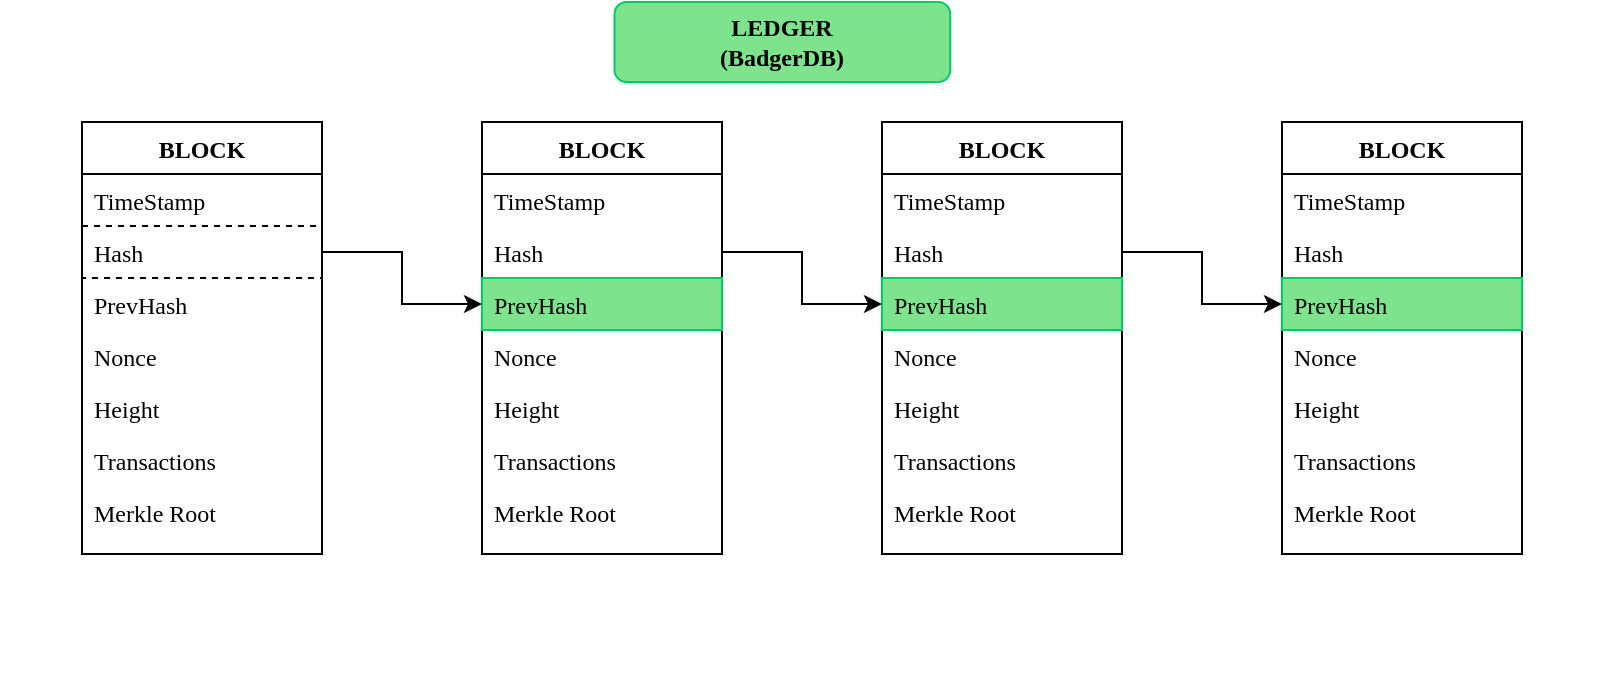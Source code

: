 <mxfile version="13.7.9" type="device"><diagram id="bd2wy5xtXNpXuPsEM4nP" name="Page-1"><mxGraphModel dx="1038" dy="548" grid="1" gridSize="10" guides="1" tooltips="1" connect="1" arrows="1" fold="1" page="1" pageScale="1" pageWidth="827" pageHeight="1169" math="0" shadow="0"><root><mxCell id="0"/><mxCell id="1" parent="0"/><mxCell id="1hjqW6JO5gmX_kH-NTra-1" value="" style="group;dashed=1;dashPattern=1 1;strokeColor=#fff;" vertex="1" connectable="0" parent="1"><mxGeometry x="40" y="40" width="800" height="340" as="geometry"/></mxCell><mxCell id="1hjqW6JO5gmX_kH-NTra-2" value="" style="group;strokeColor=#FFFFFF;strokeWidth=1;" vertex="1" connectable="0" parent="1hjqW6JO5gmX_kH-NTra-1"><mxGeometry x="10" width="790" height="340" as="geometry"/></mxCell><mxCell id="1hjqW6JO5gmX_kH-NTra-3" value="" style="rounded=0;whiteSpace=wrap;html=1;fillColor=none;gradientColor=#ffffff;fontFamily=Tahoma;fontColor=none;strokeWidth=1;strokeColor=#FFFFFF;" vertex="1" parent="1hjqW6JO5gmX_kH-NTra-2"><mxGeometry y="20" width="790" height="320" as="geometry"/></mxCell><mxCell id="1hjqW6JO5gmX_kH-NTra-4" value="&lt;b&gt;LEDGER&lt;br&gt;(BadgerDB)&lt;br&gt;&lt;/b&gt;" style="rounded=1;whiteSpace=wrap;html=1;fontFamily=Tahoma;fillColor=#7DE38D;strokeColor=#00CC66;" vertex="1" parent="1hjqW6JO5gmX_kH-NTra-2"><mxGeometry x="296.25" width="167.875" height="40" as="geometry"/></mxCell><mxCell id="1hjqW6JO5gmX_kH-NTra-5" value="BLOCK" style="swimlane;fontStyle=1;childLayout=stackLayout;horizontal=1;startSize=26;horizontalStack=0;resizeParent=1;resizeParentMax=0;resizeLast=0;collapsible=1;marginBottom=0;fontFamily=Tahoma;" vertex="1" parent="1hjqW6JO5gmX_kH-NTra-1"><mxGeometry x="40" y="60" width="120" height="216" as="geometry"/></mxCell><mxCell id="1hjqW6JO5gmX_kH-NTra-6" value="TimeStamp" style="text;strokeColor=none;fillColor=none;align=left;verticalAlign=top;spacingLeft=4;spacingRight=4;overflow=hidden;rotatable=0;points=[[0,0.5],[1,0.5]];portConstraint=eastwest;fontFamily=Tahoma;" vertex="1" parent="1hjqW6JO5gmX_kH-NTra-5"><mxGeometry y="26" width="120" height="26" as="geometry"/></mxCell><mxCell id="1hjqW6JO5gmX_kH-NTra-7" value="Hash" style="text;fillColor=none;align=left;verticalAlign=top;spacingLeft=4;spacingRight=4;overflow=hidden;rotatable=0;points=[[0,0.5],[1,0.5]];portConstraint=eastwest;fontFamily=Tahoma;strokeColor=#000000;dashed=1;" vertex="1" parent="1hjqW6JO5gmX_kH-NTra-5"><mxGeometry y="52" width="120" height="26" as="geometry"/></mxCell><mxCell id="1hjqW6JO5gmX_kH-NTra-8" value="PrevHash" style="text;strokeColor=none;fillColor=none;align=left;verticalAlign=top;spacingLeft=4;spacingRight=4;overflow=hidden;rotatable=0;points=[[0,0.5],[1,0.5]];portConstraint=eastwest;fontFamily=Tahoma;" vertex="1" parent="1hjqW6JO5gmX_kH-NTra-5"><mxGeometry y="78" width="120" height="26" as="geometry"/></mxCell><mxCell id="1hjqW6JO5gmX_kH-NTra-9" value="Nonce" style="text;strokeColor=none;fillColor=none;align=left;verticalAlign=top;spacingLeft=4;spacingRight=4;overflow=hidden;rotatable=0;points=[[0,0.5],[1,0.5]];portConstraint=eastwest;fontFamily=Tahoma;" vertex="1" parent="1hjqW6JO5gmX_kH-NTra-5"><mxGeometry y="104" width="120" height="26" as="geometry"/></mxCell><mxCell id="1hjqW6JO5gmX_kH-NTra-10" value="Height" style="text;strokeColor=none;fillColor=none;align=left;verticalAlign=top;spacingLeft=4;spacingRight=4;overflow=hidden;rotatable=0;points=[[0,0.5],[1,0.5]];portConstraint=eastwest;fontFamily=Tahoma;" vertex="1" parent="1hjqW6JO5gmX_kH-NTra-5"><mxGeometry y="130" width="120" height="26" as="geometry"/></mxCell><mxCell id="1hjqW6JO5gmX_kH-NTra-11" value="Transactions" style="text;strokeColor=none;fillColor=none;align=left;verticalAlign=top;spacingLeft=4;spacingRight=4;overflow=hidden;rotatable=0;points=[[0,0.5],[1,0.5]];portConstraint=eastwest;fontFamily=Tahoma;" vertex="1" parent="1hjqW6JO5gmX_kH-NTra-5"><mxGeometry y="156" width="120" height="26" as="geometry"/></mxCell><mxCell id="1hjqW6JO5gmX_kH-NTra-12" value="Merkle Root" style="text;strokeColor=none;fillColor=none;align=left;verticalAlign=top;spacingLeft=4;spacingRight=4;overflow=hidden;rotatable=0;points=[[0,0.5],[1,0.5]];portConstraint=eastwest;fontFamily=Tahoma;" vertex="1" parent="1hjqW6JO5gmX_kH-NTra-5"><mxGeometry y="182" width="120" height="26" as="geometry"/></mxCell><mxCell id="1hjqW6JO5gmX_kH-NTra-13" value="&#10;&#10;&#10;&#10;" style="text;strokeColor=none;fillColor=none;align=left;verticalAlign=top;spacingLeft=4;spacingRight=4;overflow=hidden;rotatable=0;points=[[0,0.5],[1,0.5]];portConstraint=eastwest;fontFamily=Tahoma;" vertex="1" parent="1hjqW6JO5gmX_kH-NTra-5"><mxGeometry y="208" width="120" height="8" as="geometry"/></mxCell><mxCell id="1hjqW6JO5gmX_kH-NTra-14" value="BLOCK" style="swimlane;fontStyle=1;childLayout=stackLayout;horizontal=1;startSize=26;horizontalStack=0;resizeParent=1;resizeParentMax=0;resizeLast=0;collapsible=1;marginBottom=0;fontFamily=Tahoma;" vertex="1" parent="1hjqW6JO5gmX_kH-NTra-1"><mxGeometry x="240" y="60" width="120" height="216" as="geometry"/></mxCell><mxCell id="1hjqW6JO5gmX_kH-NTra-15" value="TimeStamp" style="text;strokeColor=none;fillColor=none;align=left;verticalAlign=top;spacingLeft=4;spacingRight=4;overflow=hidden;rotatable=0;points=[[0,0.5],[1,0.5]];portConstraint=eastwest;fontFamily=Tahoma;" vertex="1" parent="1hjqW6JO5gmX_kH-NTra-14"><mxGeometry y="26" width="120" height="26" as="geometry"/></mxCell><mxCell id="1hjqW6JO5gmX_kH-NTra-16" value="Hash" style="text;fillColor=none;align=left;verticalAlign=top;spacingLeft=4;spacingRight=4;overflow=hidden;rotatable=0;points=[[0,0.5],[1,0.5]];portConstraint=eastwest;fontFamily=Tahoma;" vertex="1" parent="1hjqW6JO5gmX_kH-NTra-14"><mxGeometry y="52" width="120" height="26" as="geometry"/></mxCell><mxCell id="1hjqW6JO5gmX_kH-NTra-17" value="PrevHash" style="text;align=left;verticalAlign=top;spacingLeft=4;spacingRight=4;overflow=hidden;rotatable=0;points=[[0,0.5],[1,0.5]];portConstraint=eastwest;fontFamily=Tahoma;fillColor=#7DE38D;strokeColor=#00CC66;" vertex="1" parent="1hjqW6JO5gmX_kH-NTra-14"><mxGeometry y="78" width="120" height="26" as="geometry"/></mxCell><mxCell id="1hjqW6JO5gmX_kH-NTra-18" value="Nonce" style="text;strokeColor=none;fillColor=none;align=left;verticalAlign=top;spacingLeft=4;spacingRight=4;overflow=hidden;rotatable=0;points=[[0,0.5],[1,0.5]];portConstraint=eastwest;fontFamily=Tahoma;" vertex="1" parent="1hjqW6JO5gmX_kH-NTra-14"><mxGeometry y="104" width="120" height="26" as="geometry"/></mxCell><mxCell id="1hjqW6JO5gmX_kH-NTra-19" value="Height" style="text;strokeColor=none;fillColor=none;align=left;verticalAlign=top;spacingLeft=4;spacingRight=4;overflow=hidden;rotatable=0;points=[[0,0.5],[1,0.5]];portConstraint=eastwest;fontFamily=Tahoma;" vertex="1" parent="1hjqW6JO5gmX_kH-NTra-14"><mxGeometry y="130" width="120" height="26" as="geometry"/></mxCell><mxCell id="1hjqW6JO5gmX_kH-NTra-20" value="Transactions" style="text;strokeColor=none;fillColor=none;align=left;verticalAlign=top;spacingLeft=4;spacingRight=4;overflow=hidden;rotatable=0;points=[[0,0.5],[1,0.5]];portConstraint=eastwest;fontFamily=Tahoma;" vertex="1" parent="1hjqW6JO5gmX_kH-NTra-14"><mxGeometry y="156" width="120" height="26" as="geometry"/></mxCell><mxCell id="1hjqW6JO5gmX_kH-NTra-21" value="Merkle Root" style="text;strokeColor=none;fillColor=none;align=left;verticalAlign=top;spacingLeft=4;spacingRight=4;overflow=hidden;rotatable=0;points=[[0,0.5],[1,0.5]];portConstraint=eastwest;fontFamily=Tahoma;" vertex="1" parent="1hjqW6JO5gmX_kH-NTra-14"><mxGeometry y="182" width="120" height="26" as="geometry"/></mxCell><mxCell id="1hjqW6JO5gmX_kH-NTra-22" value="&#10;&#10;&#10;&#10;" style="text;strokeColor=none;fillColor=none;align=left;verticalAlign=top;spacingLeft=4;spacingRight=4;overflow=hidden;rotatable=0;points=[[0,0.5],[1,0.5]];portConstraint=eastwest;fontFamily=Tahoma;" vertex="1" parent="1hjqW6JO5gmX_kH-NTra-14"><mxGeometry y="208" width="120" height="8" as="geometry"/></mxCell><mxCell id="1hjqW6JO5gmX_kH-NTra-23" value="BLOCK" style="swimlane;fontStyle=1;childLayout=stackLayout;horizontal=1;startSize=26;horizontalStack=0;resizeParent=1;resizeParentMax=0;resizeLast=0;collapsible=1;marginBottom=0;fontFamily=Tahoma;" vertex="1" parent="1hjqW6JO5gmX_kH-NTra-1"><mxGeometry x="440" y="60" width="120" height="216" as="geometry"/></mxCell><mxCell id="1hjqW6JO5gmX_kH-NTra-24" value="TimeStamp" style="text;strokeColor=none;fillColor=none;align=left;verticalAlign=top;spacingLeft=4;spacingRight=4;overflow=hidden;rotatable=0;points=[[0,0.5],[1,0.5]];portConstraint=eastwest;fontFamily=Tahoma;" vertex="1" parent="1hjqW6JO5gmX_kH-NTra-23"><mxGeometry y="26" width="120" height="26" as="geometry"/></mxCell><mxCell id="1hjqW6JO5gmX_kH-NTra-25" value="Hash" style="text;fillColor=none;align=left;verticalAlign=top;spacingLeft=4;spacingRight=4;overflow=hidden;rotatable=0;points=[[0,0.5],[1,0.5]];portConstraint=eastwest;fontFamily=Tahoma;dashed=1;" vertex="1" parent="1hjqW6JO5gmX_kH-NTra-23"><mxGeometry y="52" width="120" height="26" as="geometry"/></mxCell><mxCell id="1hjqW6JO5gmX_kH-NTra-26" value="PrevHash" style="text;align=left;verticalAlign=top;spacingLeft=4;spacingRight=4;overflow=hidden;rotatable=0;points=[[0,0.5],[1,0.5]];portConstraint=eastwest;fontFamily=Tahoma;fillColor=#7DE38D;strokeColor=#00CC66;" vertex="1" parent="1hjqW6JO5gmX_kH-NTra-23"><mxGeometry y="78" width="120" height="26" as="geometry"/></mxCell><mxCell id="1hjqW6JO5gmX_kH-NTra-27" value="Nonce" style="text;strokeColor=none;fillColor=none;align=left;verticalAlign=top;spacingLeft=4;spacingRight=4;overflow=hidden;rotatable=0;points=[[0,0.5],[1,0.5]];portConstraint=eastwest;fontFamily=Tahoma;" vertex="1" parent="1hjqW6JO5gmX_kH-NTra-23"><mxGeometry y="104" width="120" height="26" as="geometry"/></mxCell><mxCell id="1hjqW6JO5gmX_kH-NTra-28" value="Height" style="text;strokeColor=none;fillColor=none;align=left;verticalAlign=top;spacingLeft=4;spacingRight=4;overflow=hidden;rotatable=0;points=[[0,0.5],[1,0.5]];portConstraint=eastwest;fontFamily=Tahoma;" vertex="1" parent="1hjqW6JO5gmX_kH-NTra-23"><mxGeometry y="130" width="120" height="26" as="geometry"/></mxCell><mxCell id="1hjqW6JO5gmX_kH-NTra-29" value="Transactions" style="text;strokeColor=none;fillColor=none;align=left;verticalAlign=top;spacingLeft=4;spacingRight=4;overflow=hidden;rotatable=0;points=[[0,0.5],[1,0.5]];portConstraint=eastwest;fontFamily=Tahoma;" vertex="1" parent="1hjqW6JO5gmX_kH-NTra-23"><mxGeometry y="156" width="120" height="26" as="geometry"/></mxCell><mxCell id="1hjqW6JO5gmX_kH-NTra-30" value="Merkle Root" style="text;strokeColor=none;fillColor=none;align=left;verticalAlign=top;spacingLeft=4;spacingRight=4;overflow=hidden;rotatable=0;points=[[0,0.5],[1,0.5]];portConstraint=eastwest;fontFamily=Tahoma;" vertex="1" parent="1hjqW6JO5gmX_kH-NTra-23"><mxGeometry y="182" width="120" height="26" as="geometry"/></mxCell><mxCell id="1hjqW6JO5gmX_kH-NTra-31" value="&#10;&#10;&#10;&#10;" style="text;strokeColor=none;fillColor=none;align=left;verticalAlign=top;spacingLeft=4;spacingRight=4;overflow=hidden;rotatable=0;points=[[0,0.5],[1,0.5]];portConstraint=eastwest;fontFamily=Tahoma;" vertex="1" parent="1hjqW6JO5gmX_kH-NTra-23"><mxGeometry y="208" width="120" height="8" as="geometry"/></mxCell><mxCell id="1hjqW6JO5gmX_kH-NTra-32" value="BLOCK" style="swimlane;fontStyle=1;childLayout=stackLayout;horizontal=1;startSize=26;horizontalStack=0;resizeParent=1;resizeParentMax=0;resizeLast=0;collapsible=1;marginBottom=0;fontFamily=Tahoma;" vertex="1" parent="1hjqW6JO5gmX_kH-NTra-1"><mxGeometry x="640" y="60" width="120" height="216" as="geometry"/></mxCell><mxCell id="1hjqW6JO5gmX_kH-NTra-33" value="TimeStamp" style="text;strokeColor=none;fillColor=none;align=left;verticalAlign=top;spacingLeft=4;spacingRight=4;overflow=hidden;rotatable=0;points=[[0,0.5],[1,0.5]];portConstraint=eastwest;fontFamily=Tahoma;" vertex="1" parent="1hjqW6JO5gmX_kH-NTra-32"><mxGeometry y="26" width="120" height="26" as="geometry"/></mxCell><mxCell id="1hjqW6JO5gmX_kH-NTra-34" value="Hash" style="text;fillColor=none;align=left;verticalAlign=top;spacingLeft=4;spacingRight=4;overflow=hidden;rotatable=0;points=[[0,0.5],[1,0.5]];portConstraint=eastwest;fontFamily=Tahoma;dashed=1;" vertex="1" parent="1hjqW6JO5gmX_kH-NTra-32"><mxGeometry y="52" width="120" height="26" as="geometry"/></mxCell><mxCell id="1hjqW6JO5gmX_kH-NTra-35" value="PrevHash" style="text;align=left;verticalAlign=top;spacingLeft=4;spacingRight=4;overflow=hidden;rotatable=0;points=[[0,0.5],[1,0.5]];portConstraint=eastwest;fontFamily=Tahoma;fillColor=#7DE38D;strokeColor=#00CC66;" vertex="1" parent="1hjqW6JO5gmX_kH-NTra-32"><mxGeometry y="78" width="120" height="26" as="geometry"/></mxCell><mxCell id="1hjqW6JO5gmX_kH-NTra-36" value="Nonce" style="text;strokeColor=none;fillColor=none;align=left;verticalAlign=top;spacingLeft=4;spacingRight=4;overflow=hidden;rotatable=0;points=[[0,0.5],[1,0.5]];portConstraint=eastwest;fontFamily=Tahoma;" vertex="1" parent="1hjqW6JO5gmX_kH-NTra-32"><mxGeometry y="104" width="120" height="26" as="geometry"/></mxCell><mxCell id="1hjqW6JO5gmX_kH-NTra-37" value="Height" style="text;strokeColor=none;fillColor=none;align=left;verticalAlign=top;spacingLeft=4;spacingRight=4;overflow=hidden;rotatable=0;points=[[0,0.5],[1,0.5]];portConstraint=eastwest;fontFamily=Tahoma;" vertex="1" parent="1hjqW6JO5gmX_kH-NTra-32"><mxGeometry y="130" width="120" height="26" as="geometry"/></mxCell><mxCell id="1hjqW6JO5gmX_kH-NTra-38" value="Transactions" style="text;strokeColor=none;fillColor=none;align=left;verticalAlign=top;spacingLeft=4;spacingRight=4;overflow=hidden;rotatable=0;points=[[0,0.5],[1,0.5]];portConstraint=eastwest;fontFamily=Tahoma;" vertex="1" parent="1hjqW6JO5gmX_kH-NTra-32"><mxGeometry y="156" width="120" height="26" as="geometry"/></mxCell><mxCell id="1hjqW6JO5gmX_kH-NTra-39" value="Merkle Root" style="text;strokeColor=none;fillColor=none;align=left;verticalAlign=top;spacingLeft=4;spacingRight=4;overflow=hidden;rotatable=0;points=[[0,0.5],[1,0.5]];portConstraint=eastwest;fontFamily=Tahoma;" vertex="1" parent="1hjqW6JO5gmX_kH-NTra-32"><mxGeometry y="182" width="120" height="26" as="geometry"/></mxCell><mxCell id="1hjqW6JO5gmX_kH-NTra-40" value="&#10;&#10;&#10;&#10;" style="text;strokeColor=none;fillColor=none;align=left;verticalAlign=top;spacingLeft=4;spacingRight=4;overflow=hidden;rotatable=0;points=[[0,0.5],[1,0.5]];portConstraint=eastwest;fontFamily=Tahoma;" vertex="1" parent="1hjqW6JO5gmX_kH-NTra-32"><mxGeometry y="208" width="120" height="8" as="geometry"/></mxCell><mxCell id="1hjqW6JO5gmX_kH-NTra-41" style="edgeStyle=orthogonalEdgeStyle;rounded=0;orthogonalLoop=1;jettySize=auto;html=1;entryX=0;entryY=0.5;entryDx=0;entryDy=0;fontFamily=Tahoma;" edge="1" parent="1hjqW6JO5gmX_kH-NTra-1" source="1hjqW6JO5gmX_kH-NTra-7" target="1hjqW6JO5gmX_kH-NTra-17"><mxGeometry relative="1" as="geometry"/></mxCell><mxCell id="1hjqW6JO5gmX_kH-NTra-42" style="edgeStyle=orthogonalEdgeStyle;rounded=0;orthogonalLoop=1;jettySize=auto;html=1;entryX=0;entryY=0.5;entryDx=0;entryDy=0;fontFamily=Tahoma;" edge="1" parent="1hjqW6JO5gmX_kH-NTra-1" source="1hjqW6JO5gmX_kH-NTra-16" target="1hjqW6JO5gmX_kH-NTra-26"><mxGeometry relative="1" as="geometry"/></mxCell><mxCell id="1hjqW6JO5gmX_kH-NTra-43" style="edgeStyle=orthogonalEdgeStyle;rounded=0;orthogonalLoop=1;jettySize=auto;html=1;entryX=0;entryY=0.5;entryDx=0;entryDy=0;fontFamily=Tahoma;" edge="1" parent="1hjqW6JO5gmX_kH-NTra-1" source="1hjqW6JO5gmX_kH-NTra-25" target="1hjqW6JO5gmX_kH-NTra-35"><mxGeometry relative="1" as="geometry"/></mxCell></root></mxGraphModel></diagram></mxfile>